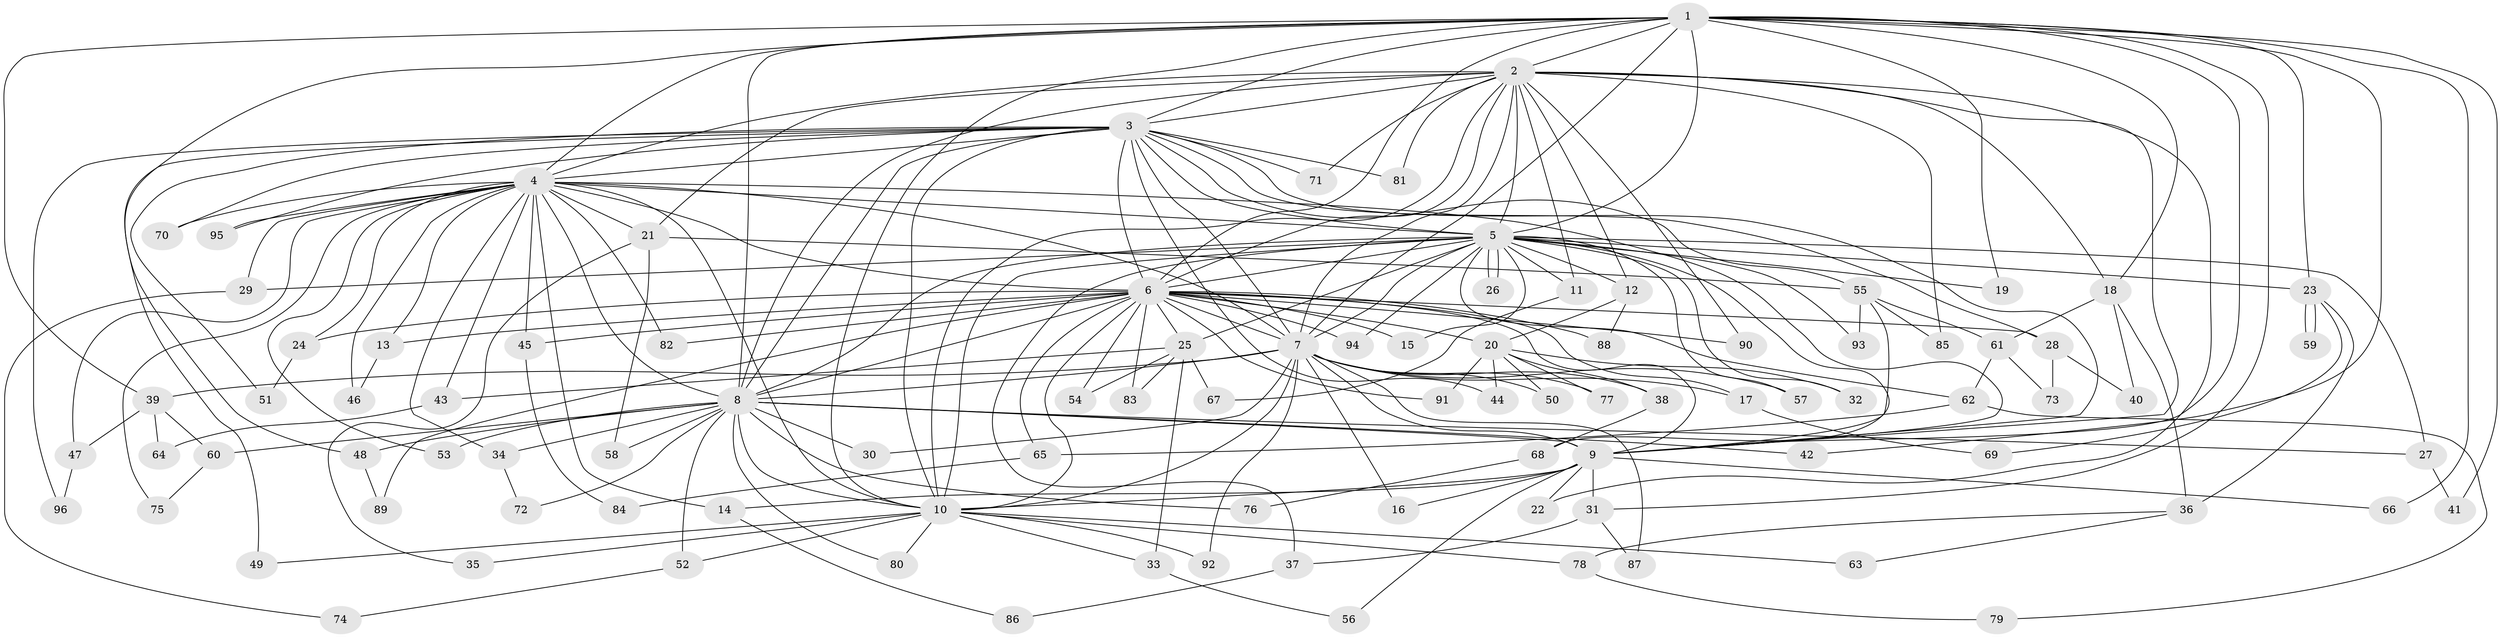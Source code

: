 // Generated by graph-tools (version 1.1) at 2025/10/02/27/25 16:10:59]
// undirected, 96 vertices, 217 edges
graph export_dot {
graph [start="1"]
  node [color=gray90,style=filled];
  1;
  2;
  3;
  4;
  5;
  6;
  7;
  8;
  9;
  10;
  11;
  12;
  13;
  14;
  15;
  16;
  17;
  18;
  19;
  20;
  21;
  22;
  23;
  24;
  25;
  26;
  27;
  28;
  29;
  30;
  31;
  32;
  33;
  34;
  35;
  36;
  37;
  38;
  39;
  40;
  41;
  42;
  43;
  44;
  45;
  46;
  47;
  48;
  49;
  50;
  51;
  52;
  53;
  54;
  55;
  56;
  57;
  58;
  59;
  60;
  61;
  62;
  63;
  64;
  65;
  66;
  67;
  68;
  69;
  70;
  71;
  72;
  73;
  74;
  75;
  76;
  77;
  78;
  79;
  80;
  81;
  82;
  83;
  84;
  85;
  86;
  87;
  88;
  89;
  90;
  91;
  92;
  93;
  94;
  95;
  96;
  1 -- 2;
  1 -- 3;
  1 -- 4;
  1 -- 5;
  1 -- 6;
  1 -- 7;
  1 -- 8;
  1 -- 9;
  1 -- 10;
  1 -- 18;
  1 -- 19;
  1 -- 23;
  1 -- 31;
  1 -- 39;
  1 -- 41;
  1 -- 42;
  1 -- 48;
  1 -- 66;
  2 -- 3;
  2 -- 4;
  2 -- 5;
  2 -- 6;
  2 -- 7;
  2 -- 8;
  2 -- 9;
  2 -- 10;
  2 -- 11;
  2 -- 12;
  2 -- 18;
  2 -- 21;
  2 -- 22;
  2 -- 71;
  2 -- 81;
  2 -- 85;
  2 -- 90;
  3 -- 4;
  3 -- 5;
  3 -- 6;
  3 -- 7;
  3 -- 8;
  3 -- 9;
  3 -- 10;
  3 -- 28;
  3 -- 44;
  3 -- 49;
  3 -- 51;
  3 -- 55;
  3 -- 70;
  3 -- 71;
  3 -- 81;
  3 -- 95;
  3 -- 96;
  4 -- 5;
  4 -- 6;
  4 -- 7;
  4 -- 8;
  4 -- 9;
  4 -- 10;
  4 -- 13;
  4 -- 14;
  4 -- 21;
  4 -- 24;
  4 -- 29;
  4 -- 34;
  4 -- 43;
  4 -- 45;
  4 -- 46;
  4 -- 47;
  4 -- 53;
  4 -- 70;
  4 -- 75;
  4 -- 82;
  4 -- 95;
  5 -- 6;
  5 -- 7;
  5 -- 8;
  5 -- 9;
  5 -- 10;
  5 -- 11;
  5 -- 12;
  5 -- 15;
  5 -- 19;
  5 -- 23;
  5 -- 25;
  5 -- 26;
  5 -- 26;
  5 -- 27;
  5 -- 29;
  5 -- 32;
  5 -- 37;
  5 -- 57;
  5 -- 62;
  5 -- 93;
  5 -- 94;
  6 -- 7;
  6 -- 8;
  6 -- 9;
  6 -- 10;
  6 -- 13;
  6 -- 15;
  6 -- 17;
  6 -- 20;
  6 -- 24;
  6 -- 25;
  6 -- 28;
  6 -- 45;
  6 -- 54;
  6 -- 65;
  6 -- 82;
  6 -- 83;
  6 -- 88;
  6 -- 89;
  6 -- 90;
  6 -- 91;
  6 -- 94;
  7 -- 8;
  7 -- 9;
  7 -- 10;
  7 -- 16;
  7 -- 17;
  7 -- 30;
  7 -- 38;
  7 -- 39;
  7 -- 50;
  7 -- 57;
  7 -- 77;
  7 -- 87;
  7 -- 92;
  8 -- 9;
  8 -- 10;
  8 -- 27;
  8 -- 30;
  8 -- 34;
  8 -- 42;
  8 -- 48;
  8 -- 52;
  8 -- 53;
  8 -- 58;
  8 -- 60;
  8 -- 72;
  8 -- 76;
  8 -- 80;
  9 -- 10;
  9 -- 14;
  9 -- 16;
  9 -- 22;
  9 -- 31;
  9 -- 56;
  9 -- 66;
  10 -- 33;
  10 -- 35;
  10 -- 49;
  10 -- 52;
  10 -- 63;
  10 -- 78;
  10 -- 80;
  10 -- 92;
  11 -- 67;
  12 -- 20;
  12 -- 88;
  13 -- 46;
  14 -- 86;
  17 -- 69;
  18 -- 36;
  18 -- 40;
  18 -- 61;
  20 -- 32;
  20 -- 38;
  20 -- 44;
  20 -- 50;
  20 -- 77;
  20 -- 91;
  21 -- 35;
  21 -- 55;
  21 -- 58;
  23 -- 36;
  23 -- 59;
  23 -- 59;
  23 -- 69;
  24 -- 51;
  25 -- 33;
  25 -- 43;
  25 -- 54;
  25 -- 67;
  25 -- 83;
  27 -- 41;
  28 -- 40;
  28 -- 73;
  29 -- 74;
  31 -- 37;
  31 -- 87;
  33 -- 56;
  34 -- 72;
  36 -- 63;
  36 -- 78;
  37 -- 86;
  38 -- 68;
  39 -- 47;
  39 -- 60;
  39 -- 64;
  43 -- 64;
  45 -- 84;
  47 -- 96;
  48 -- 89;
  52 -- 74;
  55 -- 61;
  55 -- 68;
  55 -- 85;
  55 -- 93;
  60 -- 75;
  61 -- 62;
  61 -- 73;
  62 -- 65;
  62 -- 79;
  65 -- 84;
  68 -- 76;
  78 -- 79;
}

